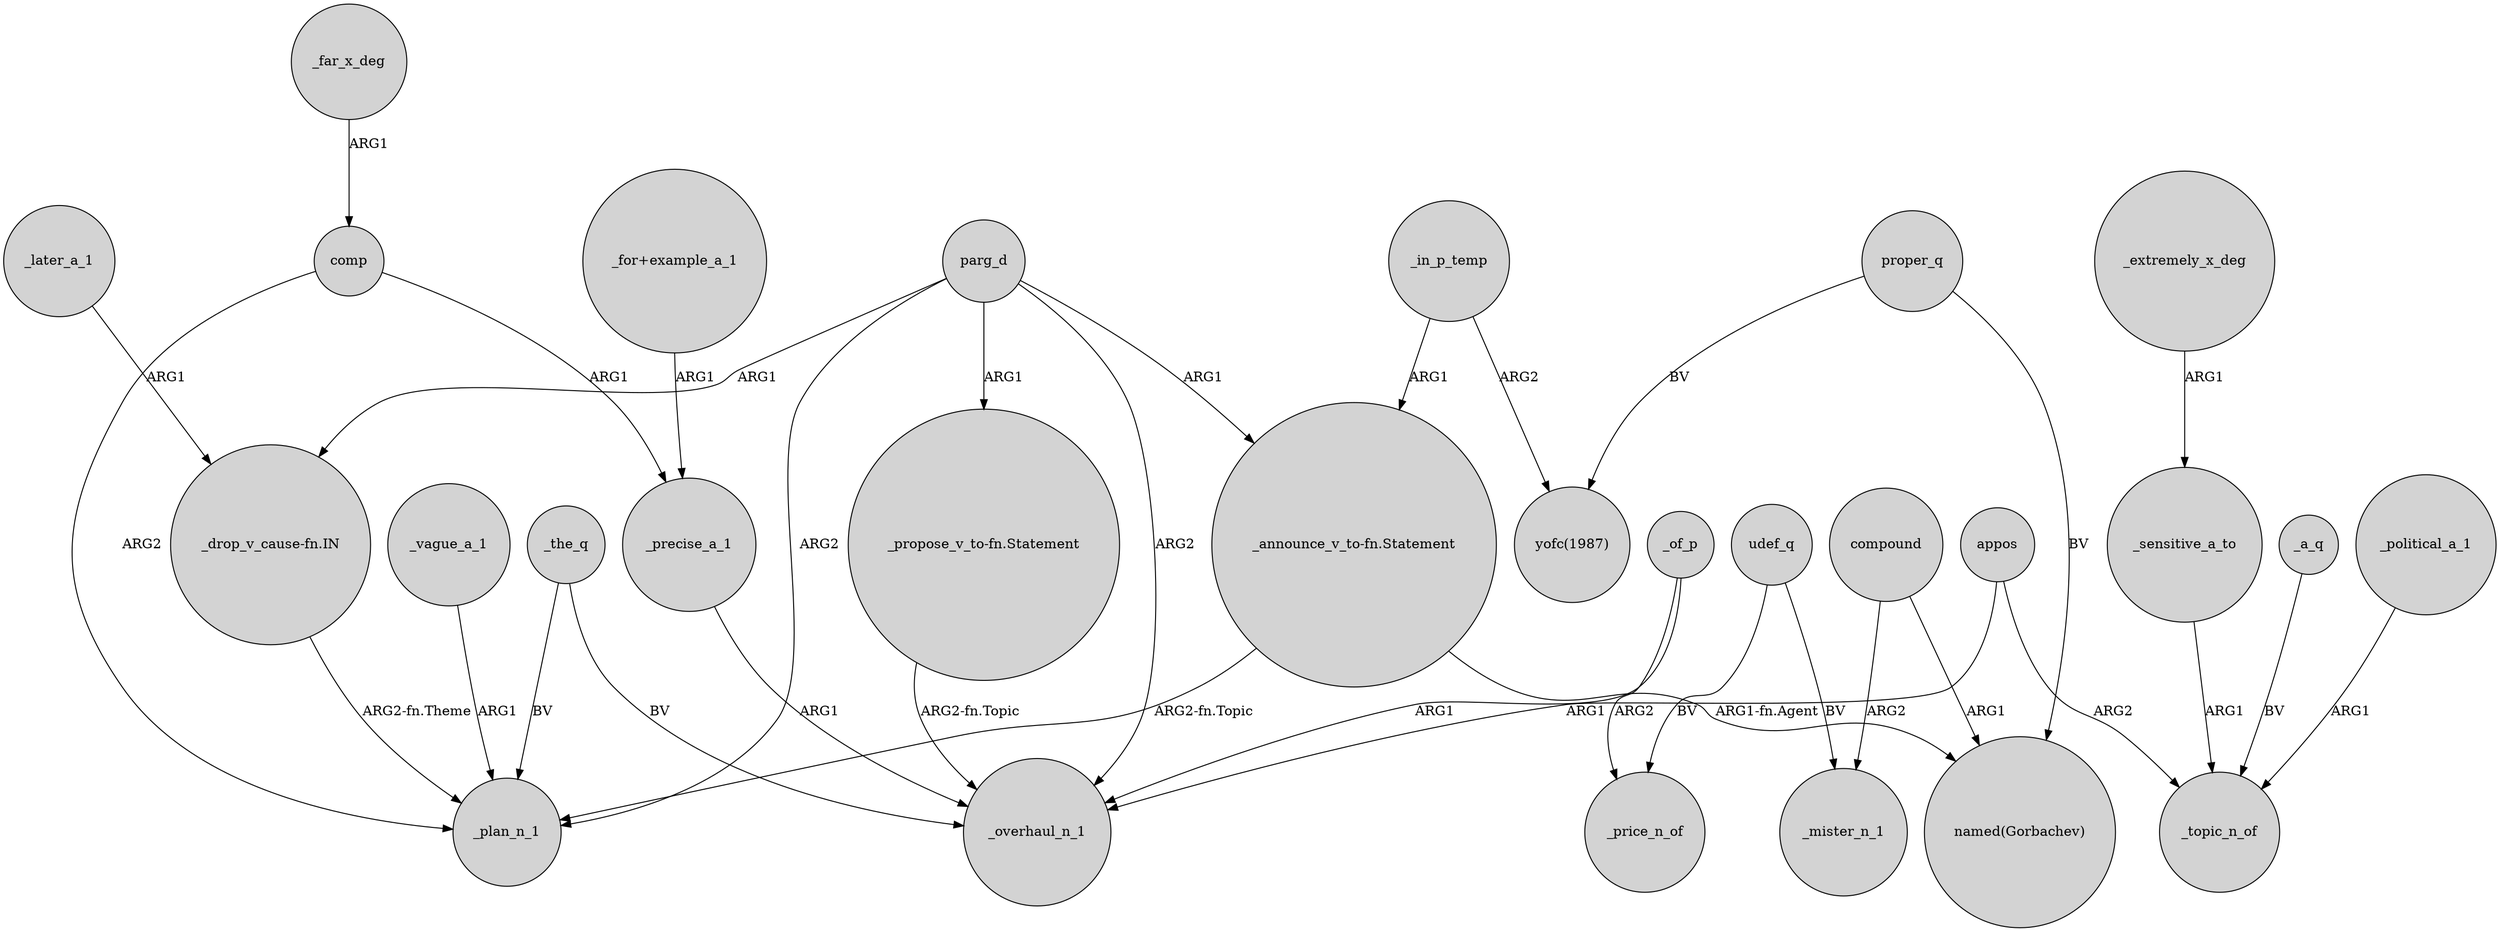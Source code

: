 digraph {
	node [shape=circle style=filled]
	"_announce_v_to-fn.Statement" -> _plan_n_1 [label="ARG2-fn.Topic"]
	_in_p_temp -> "yofc(1987)" [label=ARG2]
	_in_p_temp -> "_announce_v_to-fn.Statement" [label=ARG1]
	udef_q -> _price_n_of [label=BV]
	_extremely_x_deg -> _sensitive_a_to [label=ARG1]
	_later_a_1 -> "_drop_v_cause-fn.IN" [label=ARG1]
	_of_p -> _price_n_of [label=ARG2]
	compound -> _mister_n_1 [label=ARG2]
	_the_q -> _plan_n_1 [label=BV]
	udef_q -> _mister_n_1 [label=BV]
	appos -> _topic_n_of [label=ARG2]
	_a_q -> _topic_n_of [label=BV]
	parg_d -> "_propose_v_to-fn.Statement" [label=ARG1]
	parg_d -> _plan_n_1 [label=ARG2]
	compound -> "named(Gorbachev)" [label=ARG1]
	parg_d -> "_drop_v_cause-fn.IN" [label=ARG1]
	_vague_a_1 -> _plan_n_1 [label=ARG1]
	comp -> _precise_a_1 [label=ARG1]
	appos -> _overhaul_n_1 [label=ARG1]
	_sensitive_a_to -> _topic_n_of [label=ARG1]
	_precise_a_1 -> _overhaul_n_1 [label=ARG1]
	parg_d -> "_announce_v_to-fn.Statement" [label=ARG1]
	"_announce_v_to-fn.Statement" -> "named(Gorbachev)" [label="ARG1-fn.Agent"]
	parg_d -> _overhaul_n_1 [label=ARG2]
	"_drop_v_cause-fn.IN" -> _plan_n_1 [label="ARG2-fn.Theme"]
	"_for+example_a_1" -> _precise_a_1 [label=ARG1]
	proper_q -> "yofc(1987)" [label=BV]
	_far_x_deg -> comp [label=ARG1]
	_of_p -> _overhaul_n_1 [label=ARG1]
	_political_a_1 -> _topic_n_of [label=ARG1]
	_the_q -> _overhaul_n_1 [label=BV]
	comp -> _plan_n_1 [label=ARG2]
	proper_q -> "named(Gorbachev)" [label=BV]
	"_propose_v_to-fn.Statement" -> _overhaul_n_1 [label="ARG2-fn.Topic"]
}
